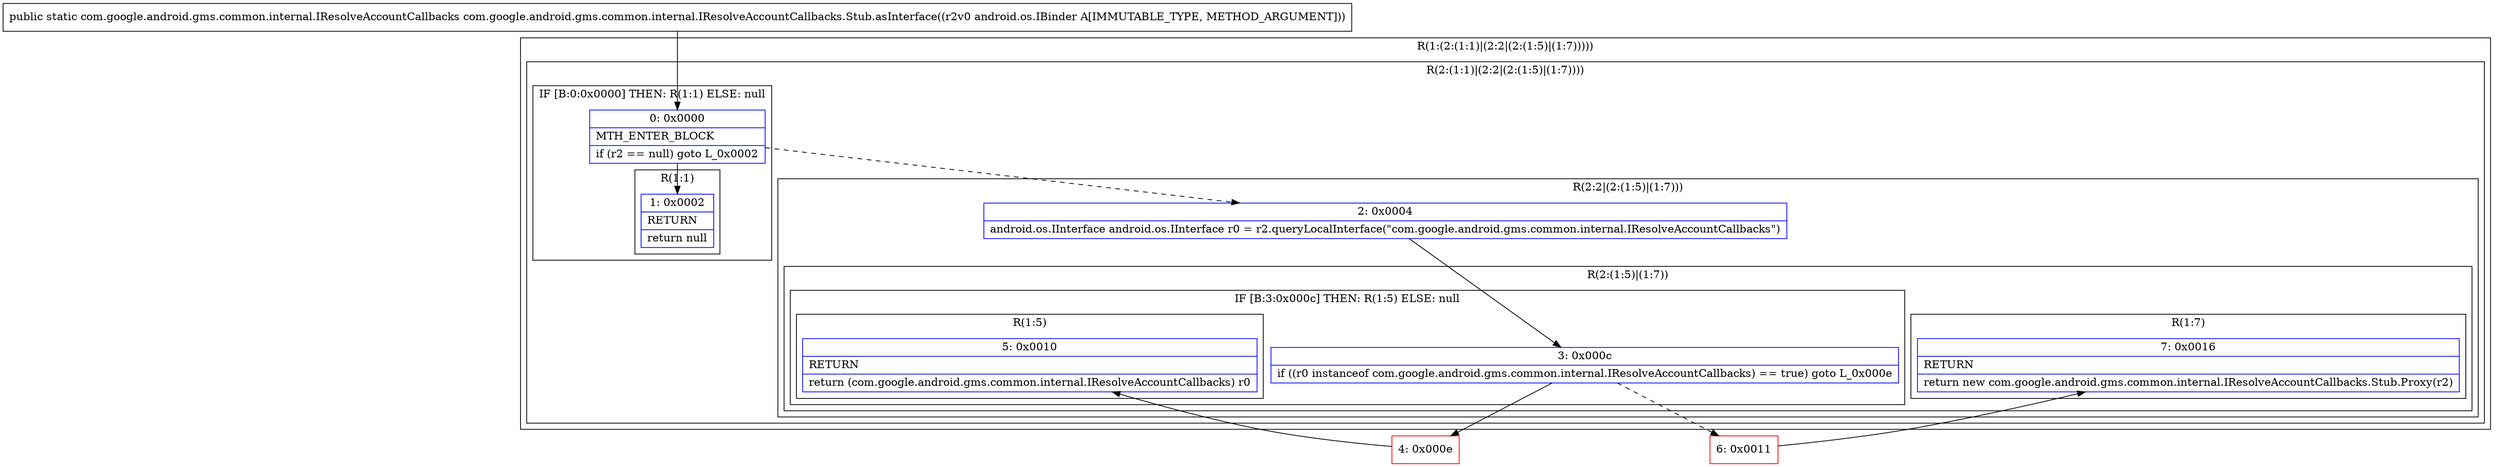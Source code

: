 digraph "CFG forcom.google.android.gms.common.internal.IResolveAccountCallbacks.Stub.asInterface(Landroid\/os\/IBinder;)Lcom\/google\/android\/gms\/common\/internal\/IResolveAccountCallbacks;" {
subgraph cluster_Region_925080025 {
label = "R(1:(2:(1:1)|(2:2|(2:(1:5)|(1:7)))))";
node [shape=record,color=blue];
subgraph cluster_Region_2098252052 {
label = "R(2:(1:1)|(2:2|(2:(1:5)|(1:7))))";
node [shape=record,color=blue];
subgraph cluster_IfRegion_872573862 {
label = "IF [B:0:0x0000] THEN: R(1:1) ELSE: null";
node [shape=record,color=blue];
Node_0 [shape=record,label="{0\:\ 0x0000|MTH_ENTER_BLOCK\l|if (r2 == null) goto L_0x0002\l}"];
subgraph cluster_Region_1272872660 {
label = "R(1:1)";
node [shape=record,color=blue];
Node_1 [shape=record,label="{1\:\ 0x0002|RETURN\l|return null\l}"];
}
}
subgraph cluster_Region_1307133199 {
label = "R(2:2|(2:(1:5)|(1:7)))";
node [shape=record,color=blue];
Node_2 [shape=record,label="{2\:\ 0x0004|android.os.IInterface android.os.IInterface r0 = r2.queryLocalInterface(\"com.google.android.gms.common.internal.IResolveAccountCallbacks\")\l}"];
subgraph cluster_Region_1620626215 {
label = "R(2:(1:5)|(1:7))";
node [shape=record,color=blue];
subgraph cluster_IfRegion_75339771 {
label = "IF [B:3:0x000c] THEN: R(1:5) ELSE: null";
node [shape=record,color=blue];
Node_3 [shape=record,label="{3\:\ 0x000c|if ((r0 instanceof com.google.android.gms.common.internal.IResolveAccountCallbacks) == true) goto L_0x000e\l}"];
subgraph cluster_Region_1970928697 {
label = "R(1:5)";
node [shape=record,color=blue];
Node_5 [shape=record,label="{5\:\ 0x0010|RETURN\l|return (com.google.android.gms.common.internal.IResolveAccountCallbacks) r0\l}"];
}
}
subgraph cluster_Region_456910409 {
label = "R(1:7)";
node [shape=record,color=blue];
Node_7 [shape=record,label="{7\:\ 0x0016|RETURN\l|return new com.google.android.gms.common.internal.IResolveAccountCallbacks.Stub.Proxy(r2)\l}"];
}
}
}
}
}
Node_4 [shape=record,color=red,label="{4\:\ 0x000e}"];
Node_6 [shape=record,color=red,label="{6\:\ 0x0011}"];
MethodNode[shape=record,label="{public static com.google.android.gms.common.internal.IResolveAccountCallbacks com.google.android.gms.common.internal.IResolveAccountCallbacks.Stub.asInterface((r2v0 android.os.IBinder A[IMMUTABLE_TYPE, METHOD_ARGUMENT])) }"];
MethodNode -> Node_0;
Node_0 -> Node_1;
Node_0 -> Node_2[style=dashed];
Node_2 -> Node_3;
Node_3 -> Node_4;
Node_3 -> Node_6[style=dashed];
Node_4 -> Node_5;
Node_6 -> Node_7;
}

